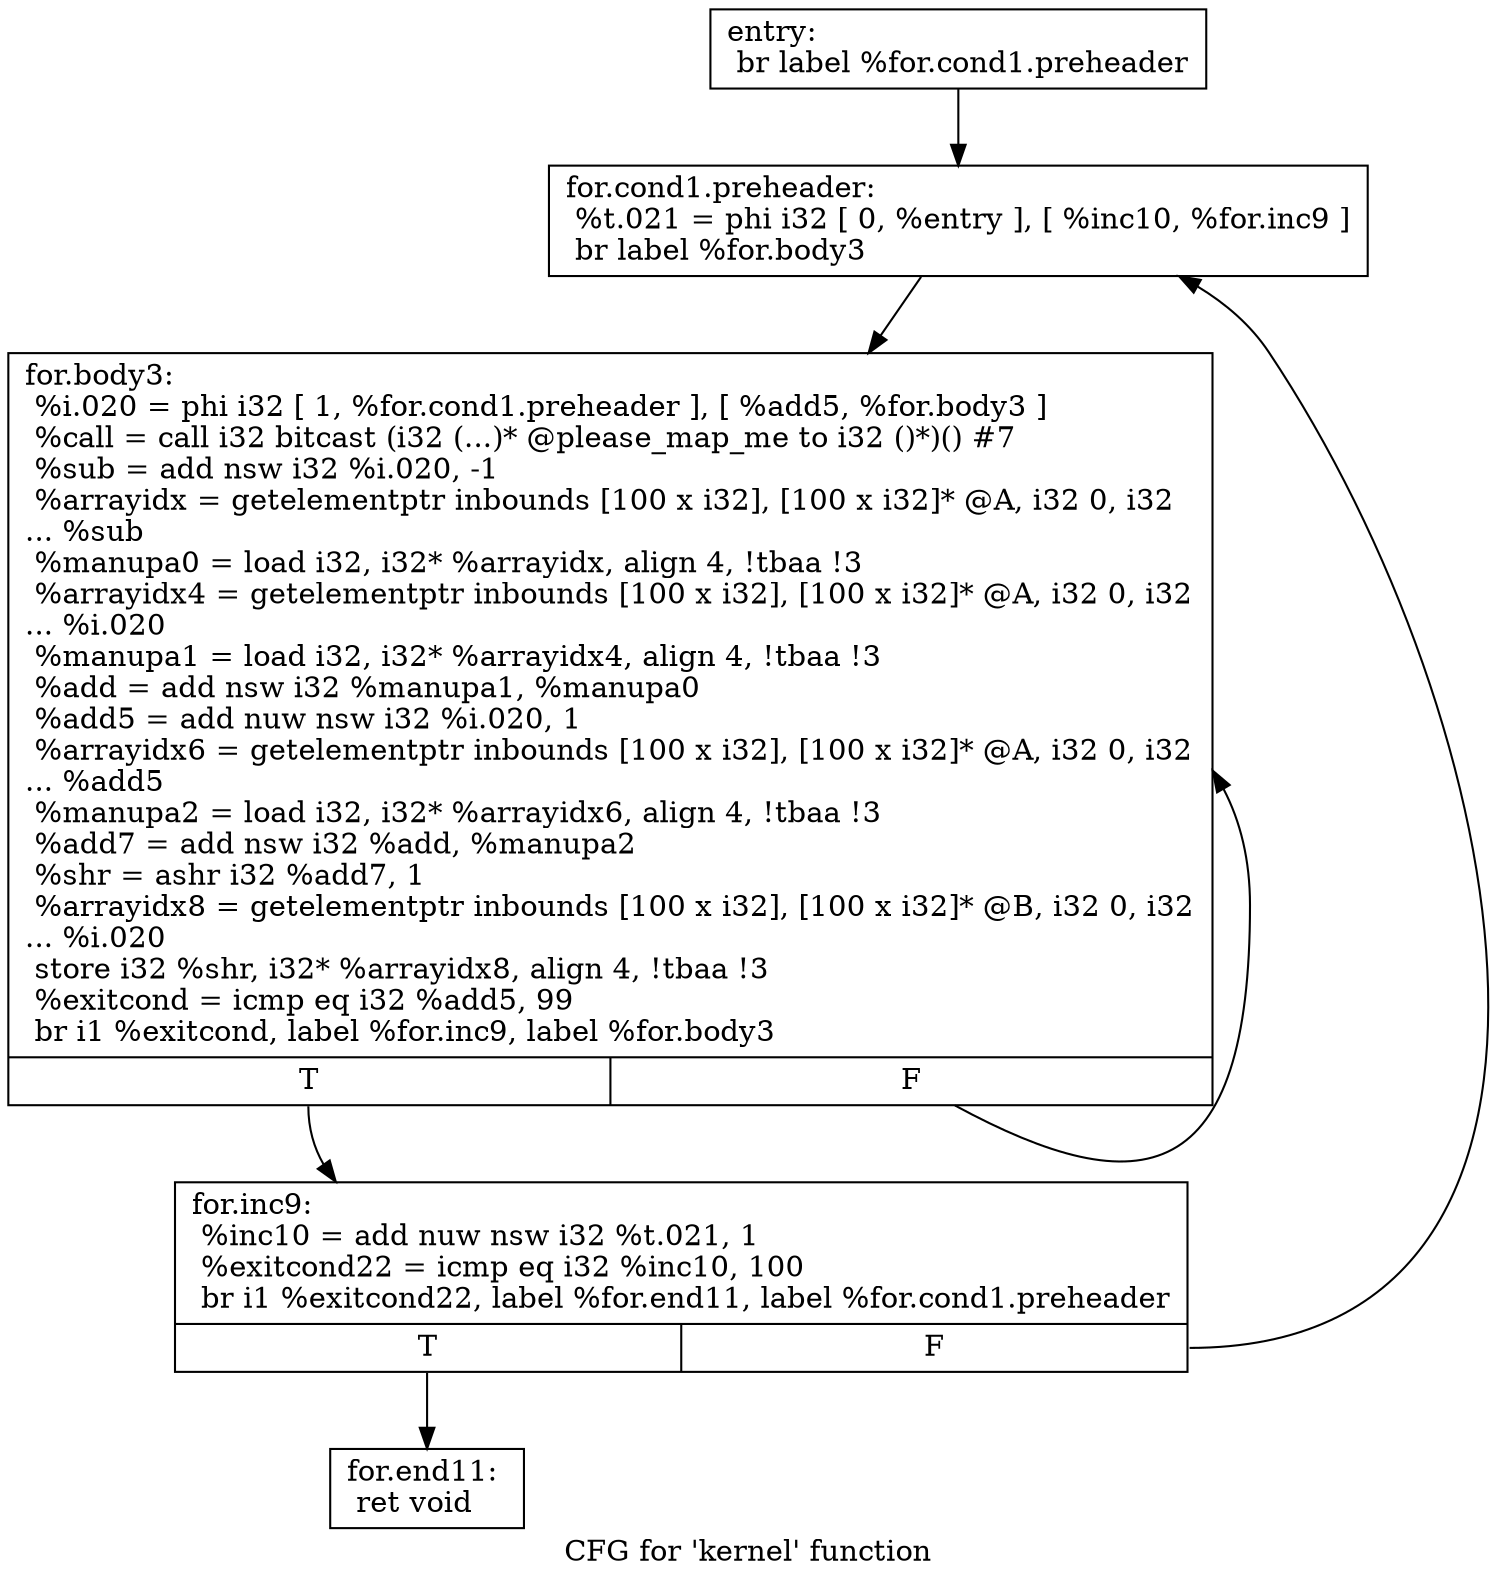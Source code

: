 digraph "CFG for 'kernel' function" {
	label="CFG for 'kernel' function";

	Node0x560f26216aa0 [shape=record,label="{entry:\l  br label %for.cond1.preheader\l}"];
	Node0x560f26216aa0 -> Node0x560f26216bd0;
	Node0x560f26216bd0 [shape=record,label="{for.cond1.preheader:                              \l  %t.021 = phi i32 [ 0, %entry ], [ %inc10, %for.inc9 ]\l  br label %for.body3\l}"];
	Node0x560f26216bd0 -> Node0x560f26216e10;
	Node0x560f26216e10 [shape=record,label="{for.body3:                                        \l  %i.020 = phi i32 [ 1, %for.cond1.preheader ], [ %add5, %for.body3 ]\l  %call = call i32 bitcast (i32 (...)* @please_map_me to i32 ()*)() #7\l  %sub = add nsw i32 %i.020, -1\l  %arrayidx = getelementptr inbounds [100 x i32], [100 x i32]* @A, i32 0, i32\l... %sub\l  %manupa0 = load i32, i32* %arrayidx, align 4, !tbaa !3\l  %arrayidx4 = getelementptr inbounds [100 x i32], [100 x i32]* @A, i32 0, i32\l... %i.020\l  %manupa1 = load i32, i32* %arrayidx4, align 4, !tbaa !3\l  %add = add nsw i32 %manupa1, %manupa0\l  %add5 = add nuw nsw i32 %i.020, 1\l  %arrayidx6 = getelementptr inbounds [100 x i32], [100 x i32]* @A, i32 0, i32\l... %add5\l  %manupa2 = load i32, i32* %arrayidx6, align 4, !tbaa !3\l  %add7 = add nsw i32 %add, %manupa2\l  %shr = ashr i32 %add7, 1\l  %arrayidx8 = getelementptr inbounds [100 x i32], [100 x i32]* @B, i32 0, i32\l... %i.020\l  store i32 %shr, i32* %arrayidx8, align 4, !tbaa !3\l  %exitcond = icmp eq i32 %add5, 99\l  br i1 %exitcond, label %for.inc9, label %for.body3\l|{<s0>T|<s1>F}}"];
	Node0x560f26216e10:s0 -> Node0x560f26216c70;
	Node0x560f26216e10:s1 -> Node0x560f26216e10;
	Node0x560f26216c70 [shape=record,label="{for.inc9:                                         \l  %inc10 = add nuw nsw i32 %t.021, 1\l  %exitcond22 = icmp eq i32 %inc10, 100\l  br i1 %exitcond22, label %for.end11, label %for.cond1.preheader\l|{<s0>T|<s1>F}}"];
	Node0x560f26216c70:s0 -> Node0x560f26218610;
	Node0x560f26216c70:s1 -> Node0x560f26216bd0;
	Node0x560f26218610 [shape=record,label="{for.end11:                                        \l  ret void\l}"];
}
